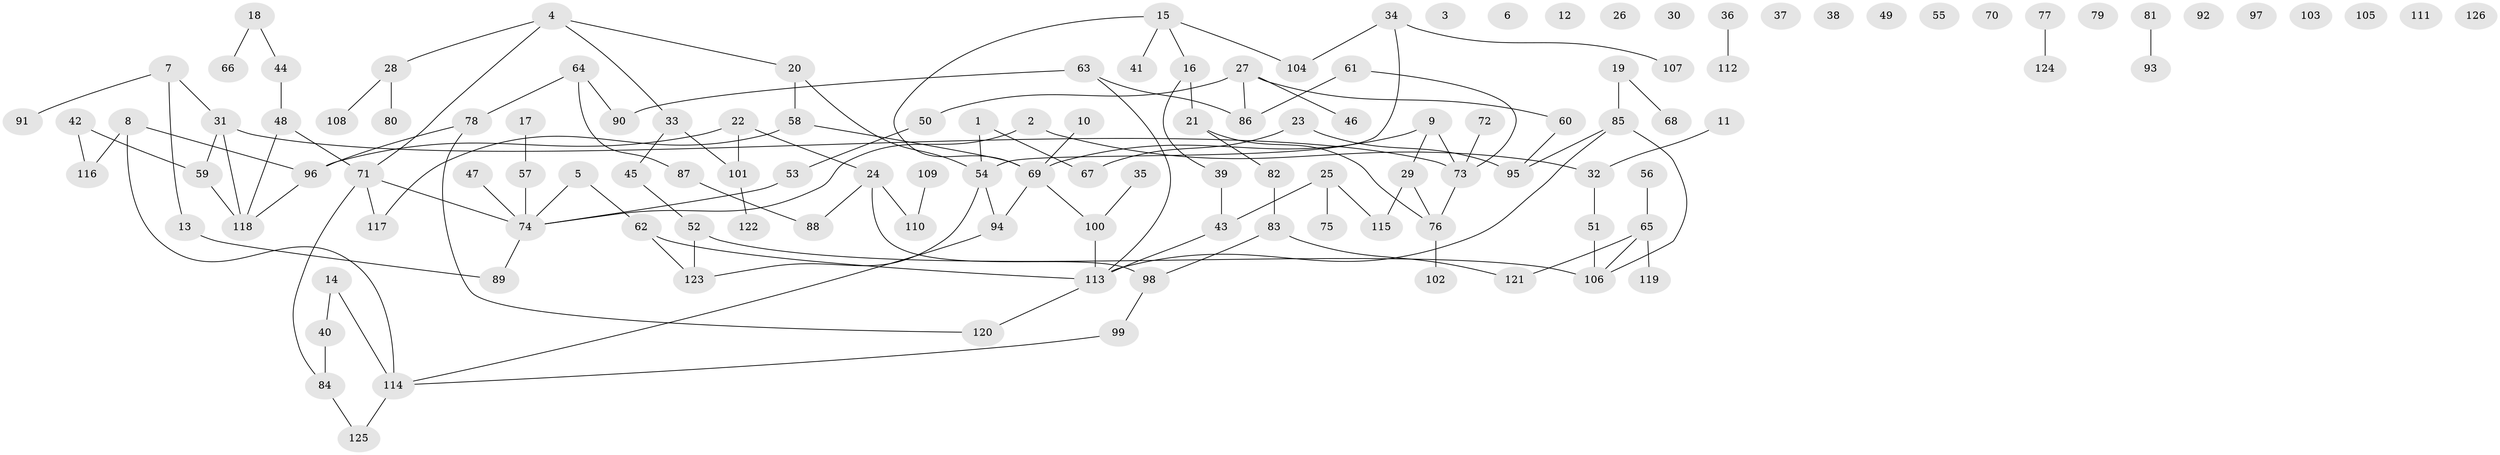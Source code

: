 // Generated by graph-tools (version 1.1) at 2025/12/03/09/25 04:12:54]
// undirected, 126 vertices, 135 edges
graph export_dot {
graph [start="1"]
  node [color=gray90,style=filled];
  1;
  2;
  3;
  4;
  5;
  6;
  7;
  8;
  9;
  10;
  11;
  12;
  13;
  14;
  15;
  16;
  17;
  18;
  19;
  20;
  21;
  22;
  23;
  24;
  25;
  26;
  27;
  28;
  29;
  30;
  31;
  32;
  33;
  34;
  35;
  36;
  37;
  38;
  39;
  40;
  41;
  42;
  43;
  44;
  45;
  46;
  47;
  48;
  49;
  50;
  51;
  52;
  53;
  54;
  55;
  56;
  57;
  58;
  59;
  60;
  61;
  62;
  63;
  64;
  65;
  66;
  67;
  68;
  69;
  70;
  71;
  72;
  73;
  74;
  75;
  76;
  77;
  78;
  79;
  80;
  81;
  82;
  83;
  84;
  85;
  86;
  87;
  88;
  89;
  90;
  91;
  92;
  93;
  94;
  95;
  96;
  97;
  98;
  99;
  100;
  101;
  102;
  103;
  104;
  105;
  106;
  107;
  108;
  109;
  110;
  111;
  112;
  113;
  114;
  115;
  116;
  117;
  118;
  119;
  120;
  121;
  122;
  123;
  124;
  125;
  126;
  1 -- 54;
  1 -- 67;
  2 -- 32;
  2 -- 74;
  4 -- 20;
  4 -- 28;
  4 -- 33;
  4 -- 71;
  5 -- 62;
  5 -- 74;
  7 -- 13;
  7 -- 31;
  7 -- 91;
  8 -- 96;
  8 -- 114;
  8 -- 116;
  9 -- 29;
  9 -- 69;
  9 -- 73;
  10 -- 69;
  11 -- 32;
  13 -- 89;
  14 -- 40;
  14 -- 114;
  15 -- 16;
  15 -- 41;
  15 -- 69;
  15 -- 104;
  16 -- 21;
  16 -- 39;
  17 -- 57;
  18 -- 44;
  18 -- 66;
  19 -- 68;
  19 -- 85;
  20 -- 54;
  20 -- 58;
  21 -- 76;
  21 -- 82;
  22 -- 24;
  22 -- 96;
  22 -- 101;
  23 -- 67;
  23 -- 95;
  24 -- 88;
  24 -- 98;
  24 -- 110;
  25 -- 43;
  25 -- 75;
  25 -- 115;
  27 -- 46;
  27 -- 50;
  27 -- 60;
  27 -- 86;
  28 -- 80;
  28 -- 108;
  29 -- 76;
  29 -- 115;
  31 -- 59;
  31 -- 73;
  31 -- 118;
  32 -- 51;
  33 -- 45;
  33 -- 101;
  34 -- 54;
  34 -- 104;
  34 -- 107;
  35 -- 100;
  36 -- 112;
  39 -- 43;
  40 -- 84;
  42 -- 59;
  42 -- 116;
  43 -- 113;
  44 -- 48;
  45 -- 52;
  47 -- 74;
  48 -- 71;
  48 -- 118;
  50 -- 53;
  51 -- 106;
  52 -- 106;
  52 -- 123;
  53 -- 74;
  54 -- 94;
  54 -- 123;
  56 -- 65;
  57 -- 74;
  58 -- 69;
  58 -- 117;
  59 -- 118;
  60 -- 95;
  61 -- 73;
  61 -- 86;
  62 -- 113;
  62 -- 123;
  63 -- 86;
  63 -- 90;
  63 -- 113;
  64 -- 78;
  64 -- 87;
  64 -- 90;
  65 -- 106;
  65 -- 119;
  65 -- 121;
  69 -- 94;
  69 -- 100;
  71 -- 74;
  71 -- 84;
  71 -- 117;
  72 -- 73;
  73 -- 76;
  74 -- 89;
  76 -- 102;
  77 -- 124;
  78 -- 96;
  78 -- 120;
  81 -- 93;
  82 -- 83;
  83 -- 98;
  83 -- 121;
  84 -- 125;
  85 -- 95;
  85 -- 106;
  85 -- 113;
  87 -- 88;
  94 -- 114;
  96 -- 118;
  98 -- 99;
  99 -- 114;
  100 -- 113;
  101 -- 122;
  109 -- 110;
  113 -- 120;
  114 -- 125;
}
